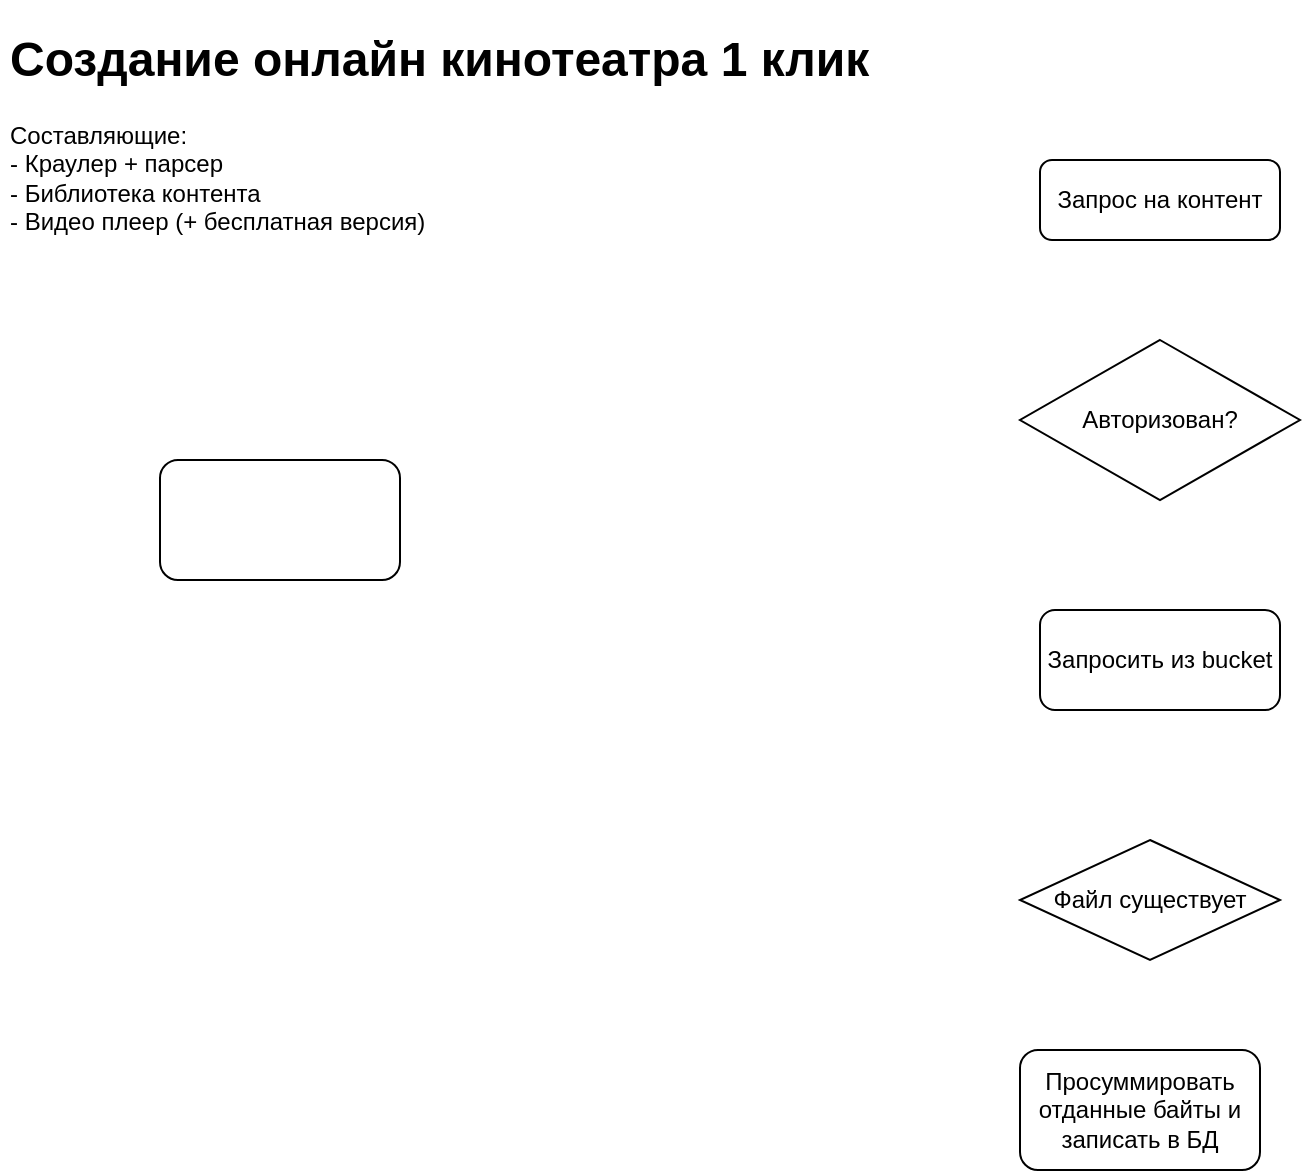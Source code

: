 <mxfile version="20.6.0" type="github">
  <diagram id="C5RBs43oDa-KdzZeNtuy" name="Page-1">
    <mxGraphModel dx="1038" dy="539" grid="1" gridSize="10" guides="1" tooltips="1" connect="1" arrows="1" fold="1" page="1" pageScale="1" pageWidth="827" pageHeight="1169" math="0" shadow="0">
      <root>
        <mxCell id="WIyWlLk6GJQsqaUBKTNV-0" />
        <mxCell id="WIyWlLk6GJQsqaUBKTNV-1" parent="WIyWlLk6GJQsqaUBKTNV-0" />
        <mxCell id="YjPTBmPp27JOK4eu0ybq-1" value="Запрос на контент" style="rounded=1;whiteSpace=wrap;html=1;" vertex="1" parent="WIyWlLk6GJQsqaUBKTNV-1">
          <mxGeometry x="540" y="80" width="120" height="40" as="geometry" />
        </mxCell>
        <mxCell id="YjPTBmPp27JOK4eu0ybq-4" value="Запросить из bucket" style="rounded=1;whiteSpace=wrap;html=1;" vertex="1" parent="WIyWlLk6GJQsqaUBKTNV-1">
          <mxGeometry x="540" y="305" width="120" height="50" as="geometry" />
        </mxCell>
        <mxCell id="YjPTBmPp27JOK4eu0ybq-5" value="Файл существует" style="rhombus;whiteSpace=wrap;html=1;" vertex="1" parent="WIyWlLk6GJQsqaUBKTNV-1">
          <mxGeometry x="530" y="420" width="130" height="60" as="geometry" />
        </mxCell>
        <mxCell id="YjPTBmPp27JOK4eu0ybq-6" value="Просуммировать отданные байты и записать в БД" style="rounded=1;whiteSpace=wrap;html=1;" vertex="1" parent="WIyWlLk6GJQsqaUBKTNV-1">
          <mxGeometry x="530" y="525" width="120" height="60" as="geometry" />
        </mxCell>
        <mxCell id="YjPTBmPp27JOK4eu0ybq-7" value="Авторизован?" style="rhombus;whiteSpace=wrap;html=1;" vertex="1" parent="WIyWlLk6GJQsqaUBKTNV-1">
          <mxGeometry x="530" y="170" width="140" height="80" as="geometry" />
        </mxCell>
        <mxCell id="YjPTBmPp27JOK4eu0ybq-8" value="" style="rounded=1;whiteSpace=wrap;html=1;" vertex="1" parent="WIyWlLk6GJQsqaUBKTNV-1">
          <mxGeometry x="100" y="230" width="120" height="60" as="geometry" />
        </mxCell>
        <mxCell id="YjPTBmPp27JOK4eu0ybq-10" value="&lt;h1&gt;Создание онлайн кинотеатра 1 клик&lt;/h1&gt;&lt;p&gt;Составляющие:&lt;br&gt;- Краулер + парсер&lt;br&gt;- Библиотека контента&lt;br&gt;- Видео плеер (+ бесплатная версия)&lt;/p&gt;" style="text;html=1;strokeColor=none;fillColor=none;spacing=5;spacingTop=-20;whiteSpace=wrap;overflow=hidden;rounded=0;" vertex="1" parent="WIyWlLk6GJQsqaUBKTNV-1">
          <mxGeometry x="20" y="10" width="480" height="120" as="geometry" />
        </mxCell>
      </root>
    </mxGraphModel>
  </diagram>
</mxfile>
